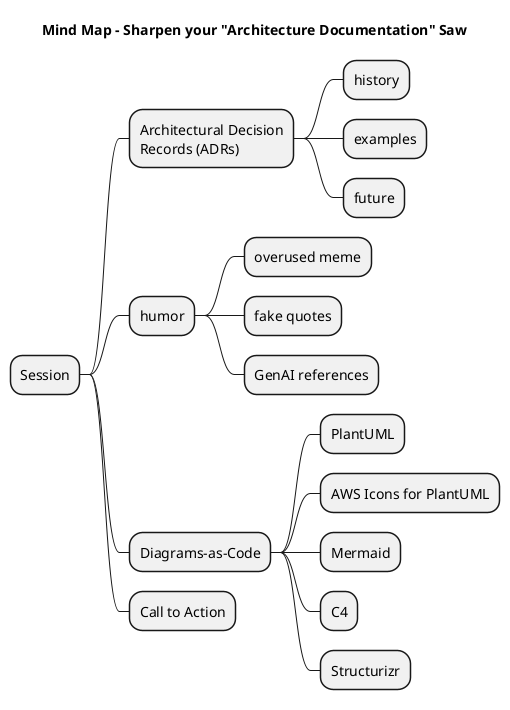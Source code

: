 @startmindmap

title Mind Map - Sharpen your "Architecture Documentation" Saw

* Session
** Architectural Decision\nRecords (ADRs)  
*** history
*** examples
*** future
** humor
*** overused meme
*** fake quotes
*** GenAI references
** Diagrams-as-Code
*** PlantUML
*** AWS Icons for PlantUML
*** Mermaid
*** C4
*** Structurizr
** Call to Action

@endmindmap
